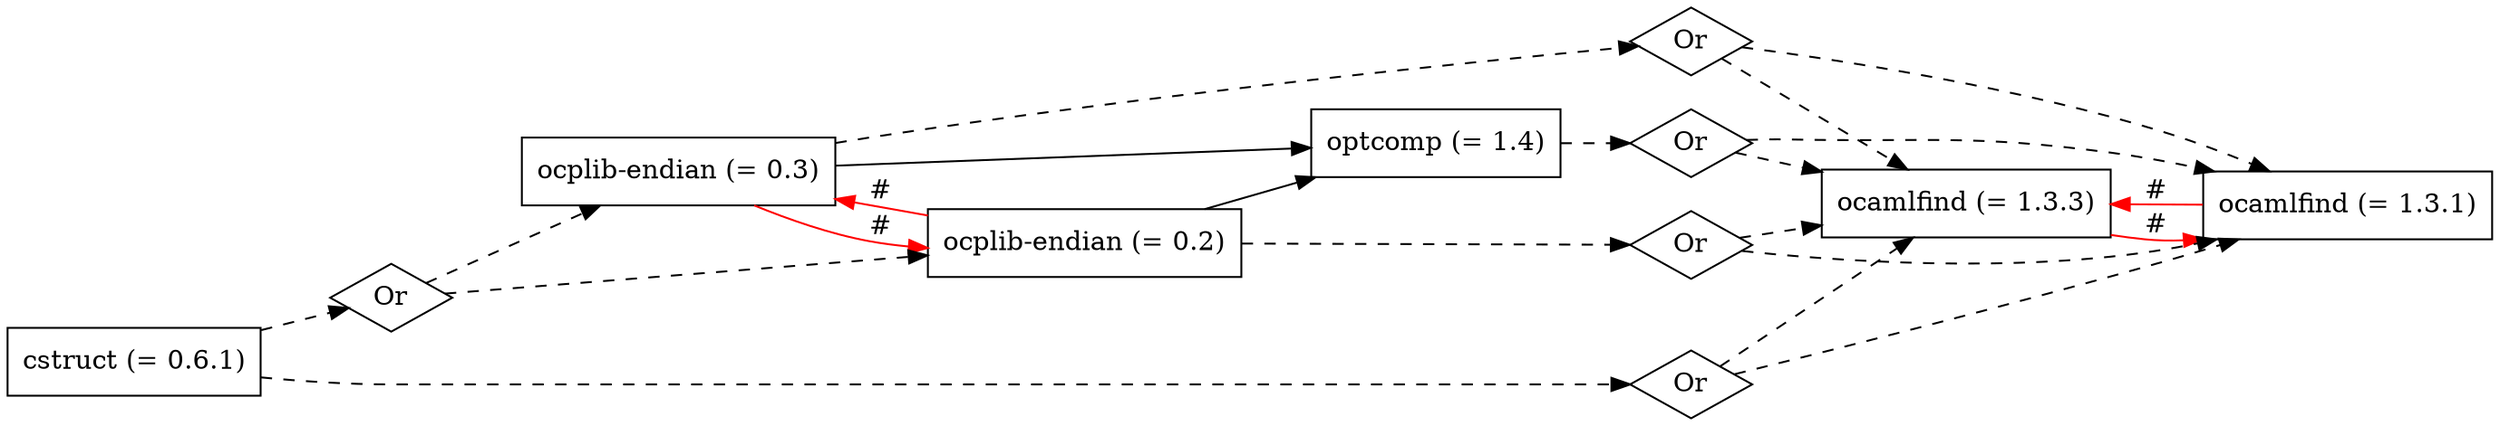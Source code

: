 digraph G {
  rankdir=LR;
  node [shape=box];
  "ocamlfind (= 1.3.3)";
  "ocamlfind (= 1.3.1)";
  "Orocplib-endian (= 0.3)-0" [label="Or", shape=diamond];
  "ocplib-endian (= 0.3)";
  "Orcstruct (= 0.6.1)-1" [label="Or", shape=diamond];
  "Oroptcomp (= 1.4)-0" [label="Or", shape=diamond];
  "optcomp (= 1.4)";
  "Orcstruct (= 0.6.1)-0" [label="Or", shape=diamond];
  "cstruct (= 0.6.1)";
  "Orocplib-endian (= 0.2)-0" [label="Or", shape=diamond];
  "ocplib-endian (= 0.2)";
  
  
  "ocamlfind (= 1.3.3)" -> "ocamlfind (= 1.3.1)" [color="#FF0000",
                                                  style=solid, label="#"];
  "ocamlfind (= 1.3.1)" -> "ocamlfind (= 1.3.3)" [color="#FF0000",
                                                  style=solid, label="#"];
  "Orocplib-endian (= 0.3)-0" -> "ocamlfind (= 1.3.1)" [style=dashed];
  "Orocplib-endian (= 0.3)-0" -> "ocamlfind (= 1.3.3)" [style=dashed];
  "ocplib-endian (= 0.3)" -> "ocplib-endian (= 0.2)" [color="#FF0000",
                                                      style=solid, label="#"];
  "ocplib-endian (= 0.3)" -> "optcomp (= 1.4)" [style=solid];
  "ocplib-endian (= 0.3)" -> "Orocplib-endian (= 0.3)-0" [style=dashed];
  "Orcstruct (= 0.6.1)-1" -> "ocplib-endian (= 0.2)" [style=dashed];
  "Orcstruct (= 0.6.1)-1" -> "ocplib-endian (= 0.3)" [style=dashed];
  "Oroptcomp (= 1.4)-0" -> "ocamlfind (= 1.3.1)" [style=dashed];
  "Oroptcomp (= 1.4)-0" -> "ocamlfind (= 1.3.3)" [style=dashed];
  "optcomp (= 1.4)" -> "Oroptcomp (= 1.4)-0" [style=dashed];
  "Orcstruct (= 0.6.1)-0" -> "ocamlfind (= 1.3.1)" [style=dashed];
  "Orcstruct (= 0.6.1)-0" -> "ocamlfind (= 1.3.3)" [style=dashed];
  "cstruct (= 0.6.1)" -> "Orcstruct (= 0.6.1)-0" [style=dashed];
  "cstruct (= 0.6.1)" -> "Orcstruct (= 0.6.1)-1" [style=dashed];
  "Orocplib-endian (= 0.2)-0" -> "ocamlfind (= 1.3.1)" [style=dashed];
  "Orocplib-endian (= 0.2)-0" -> "ocamlfind (= 1.3.3)" [style=dashed];
  "ocplib-endian (= 0.2)" -> "ocplib-endian (= 0.3)" [color="#FF0000",
                                                      style=solid, label="#"];
  "ocplib-endian (= 0.2)" -> "optcomp (= 1.4)" [style=solid];
  "ocplib-endian (= 0.2)" -> "Orocplib-endian (= 0.2)-0" [style=dashed];
  
  }